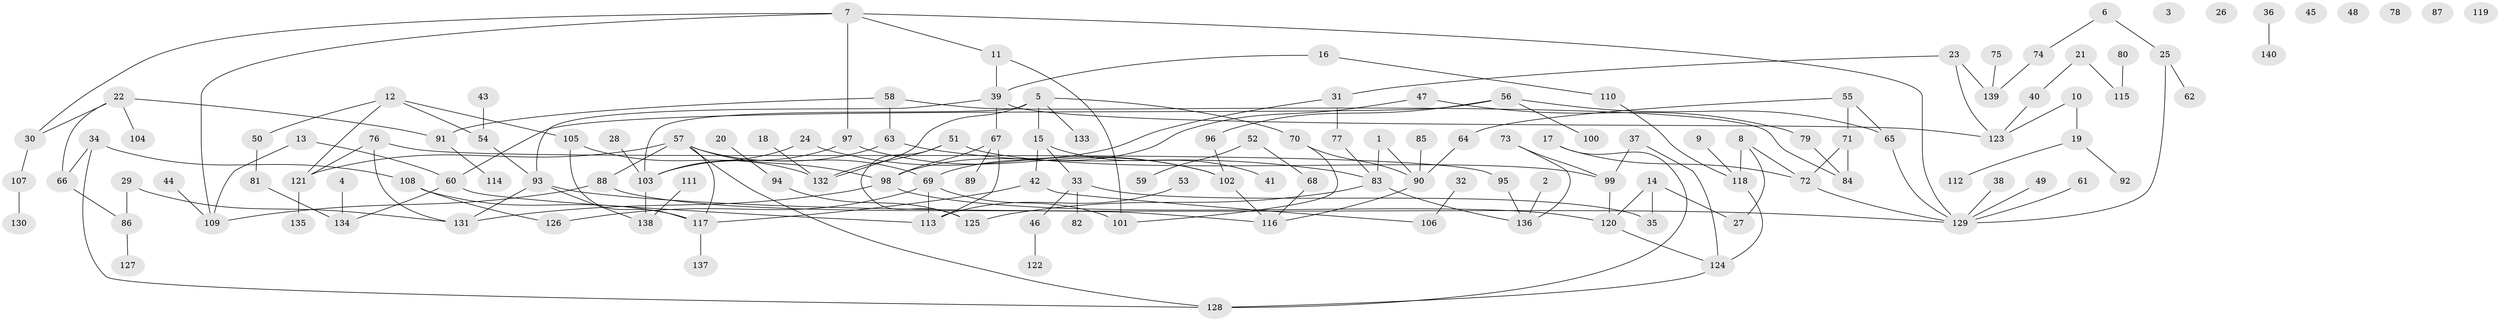 // Generated by graph-tools (version 1.1) at 2025/40/03/09/25 04:40:54]
// undirected, 140 vertices, 174 edges
graph export_dot {
graph [start="1"]
  node [color=gray90,style=filled];
  1;
  2;
  3;
  4;
  5;
  6;
  7;
  8;
  9;
  10;
  11;
  12;
  13;
  14;
  15;
  16;
  17;
  18;
  19;
  20;
  21;
  22;
  23;
  24;
  25;
  26;
  27;
  28;
  29;
  30;
  31;
  32;
  33;
  34;
  35;
  36;
  37;
  38;
  39;
  40;
  41;
  42;
  43;
  44;
  45;
  46;
  47;
  48;
  49;
  50;
  51;
  52;
  53;
  54;
  55;
  56;
  57;
  58;
  59;
  60;
  61;
  62;
  63;
  64;
  65;
  66;
  67;
  68;
  69;
  70;
  71;
  72;
  73;
  74;
  75;
  76;
  77;
  78;
  79;
  80;
  81;
  82;
  83;
  84;
  85;
  86;
  87;
  88;
  89;
  90;
  91;
  92;
  93;
  94;
  95;
  96;
  97;
  98;
  99;
  100;
  101;
  102;
  103;
  104;
  105;
  106;
  107;
  108;
  109;
  110;
  111;
  112;
  113;
  114;
  115;
  116;
  117;
  118;
  119;
  120;
  121;
  122;
  123;
  124;
  125;
  126;
  127;
  128;
  129;
  130;
  131;
  132;
  133;
  134;
  135;
  136;
  137;
  138;
  139;
  140;
  1 -- 83;
  1 -- 90;
  2 -- 136;
  4 -- 134;
  5 -- 15;
  5 -- 70;
  5 -- 103;
  5 -- 132;
  5 -- 133;
  6 -- 25;
  6 -- 74;
  7 -- 11;
  7 -- 30;
  7 -- 97;
  7 -- 109;
  7 -- 129;
  8 -- 27;
  8 -- 72;
  8 -- 118;
  9 -- 118;
  10 -- 19;
  10 -- 123;
  11 -- 39;
  11 -- 101;
  12 -- 50;
  12 -- 54;
  12 -- 105;
  12 -- 121;
  13 -- 60;
  13 -- 109;
  14 -- 27;
  14 -- 35;
  14 -- 120;
  15 -- 33;
  15 -- 41;
  15 -- 42;
  16 -- 39;
  16 -- 110;
  17 -- 72;
  17 -- 128;
  18 -- 132;
  19 -- 92;
  19 -- 112;
  20 -- 94;
  21 -- 40;
  21 -- 115;
  22 -- 30;
  22 -- 66;
  22 -- 91;
  22 -- 104;
  23 -- 31;
  23 -- 123;
  23 -- 139;
  24 -- 102;
  24 -- 103;
  25 -- 62;
  25 -- 129;
  28 -- 103;
  29 -- 86;
  29 -- 131;
  30 -- 107;
  31 -- 77;
  31 -- 98;
  32 -- 106;
  33 -- 35;
  33 -- 46;
  33 -- 82;
  34 -- 66;
  34 -- 108;
  34 -- 128;
  36 -- 140;
  37 -- 99;
  37 -- 124;
  38 -- 129;
  39 -- 67;
  39 -- 93;
  39 -- 123;
  40 -- 123;
  42 -- 106;
  42 -- 117;
  43 -- 54;
  44 -- 109;
  46 -- 122;
  47 -- 69;
  47 -- 79;
  49 -- 129;
  50 -- 81;
  51 -- 99;
  51 -- 125;
  51 -- 132;
  52 -- 59;
  52 -- 68;
  53 -- 113;
  54 -- 93;
  55 -- 64;
  55 -- 65;
  55 -- 71;
  56 -- 60;
  56 -- 65;
  56 -- 96;
  56 -- 100;
  57 -- 69;
  57 -- 88;
  57 -- 98;
  57 -- 117;
  57 -- 121;
  57 -- 128;
  58 -- 63;
  58 -- 84;
  58 -- 91;
  60 -- 113;
  60 -- 134;
  61 -- 129;
  63 -- 83;
  63 -- 103;
  64 -- 90;
  65 -- 129;
  66 -- 86;
  67 -- 89;
  67 -- 98;
  67 -- 113;
  68 -- 116;
  69 -- 101;
  69 -- 113;
  69 -- 126;
  70 -- 90;
  70 -- 101;
  71 -- 72;
  71 -- 84;
  72 -- 129;
  73 -- 99;
  73 -- 136;
  74 -- 139;
  75 -- 139;
  76 -- 95;
  76 -- 121;
  76 -- 131;
  77 -- 83;
  79 -- 84;
  80 -- 115;
  81 -- 134;
  83 -- 125;
  83 -- 136;
  85 -- 90;
  86 -- 127;
  88 -- 109;
  88 -- 116;
  90 -- 116;
  91 -- 114;
  93 -- 129;
  93 -- 131;
  93 -- 138;
  94 -- 125;
  95 -- 136;
  96 -- 102;
  97 -- 102;
  97 -- 103;
  98 -- 120;
  98 -- 131;
  99 -- 120;
  102 -- 116;
  103 -- 138;
  105 -- 117;
  105 -- 132;
  107 -- 130;
  108 -- 117;
  108 -- 126;
  110 -- 118;
  111 -- 138;
  117 -- 137;
  118 -- 124;
  120 -- 124;
  121 -- 135;
  124 -- 128;
}
